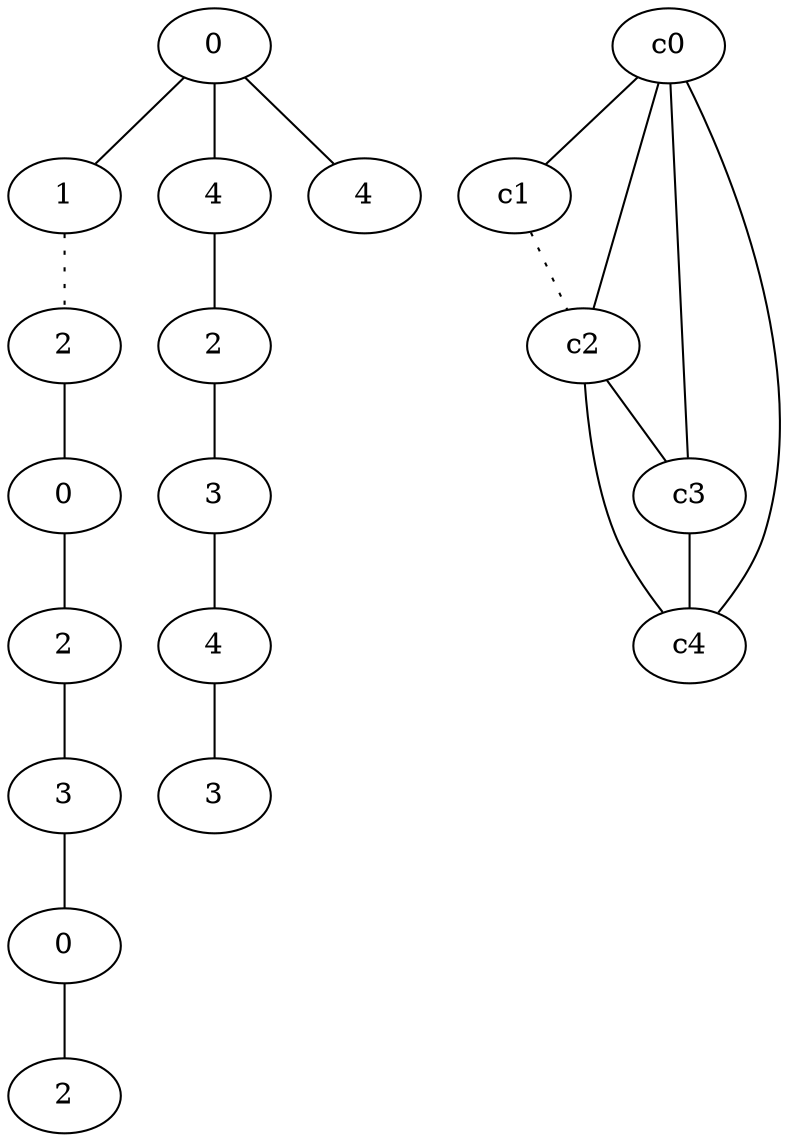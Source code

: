 graph {
a0[label=0];
a1[label=1];
a2[label=2];
a3[label=0];
a4[label=2];
a5[label=3];
a6[label=0];
a7[label=2];
a8[label=4];
a9[label=2];
a10[label=3];
a11[label=4];
a12[label=3];
a13[label=4];
a0 -- a1;
a0 -- a8;
a0 -- a13;
a1 -- a2 [style=dotted];
a2 -- a3;
a3 -- a4;
a4 -- a5;
a5 -- a6;
a6 -- a7;
a8 -- a9;
a9 -- a10;
a10 -- a11;
a11 -- a12;
c0 -- c1;
c0 -- c2;
c0 -- c3;
c0 -- c4;
c1 -- c2 [style=dotted];
c2 -- c3;
c2 -- c4;
c3 -- c4;
}
